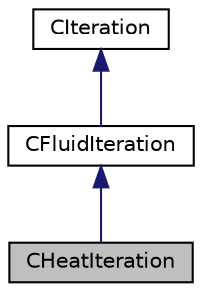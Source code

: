 digraph "CHeatIteration"
{
 // LATEX_PDF_SIZE
  edge [fontname="Helvetica",fontsize="10",labelfontname="Helvetica",labelfontsize="10"];
  node [fontname="Helvetica",fontsize="10",shape=record];
  Node1 [label="CHeatIteration",height=0.2,width=0.4,color="black", fillcolor="grey75", style="filled", fontcolor="black",tooltip="Class for driving an iteration of the heat system."];
  Node2 -> Node1 [dir="back",color="midnightblue",fontsize="10",style="solid",fontname="Helvetica"];
  Node2 [label="CFluidIteration",height=0.2,width=0.4,color="black", fillcolor="white", style="filled",URL="$classCFluidIteration.html",tooltip="Class for driving an iteration of the fluid system."];
  Node3 -> Node2 [dir="back",color="midnightblue",fontsize="10",style="solid",fontname="Helvetica"];
  Node3 [label="CIteration",height=0.2,width=0.4,color="black", fillcolor="white", style="filled",URL="$classCIteration.html",tooltip="Parent class for defining a single iteration of a physics problem."];
}
